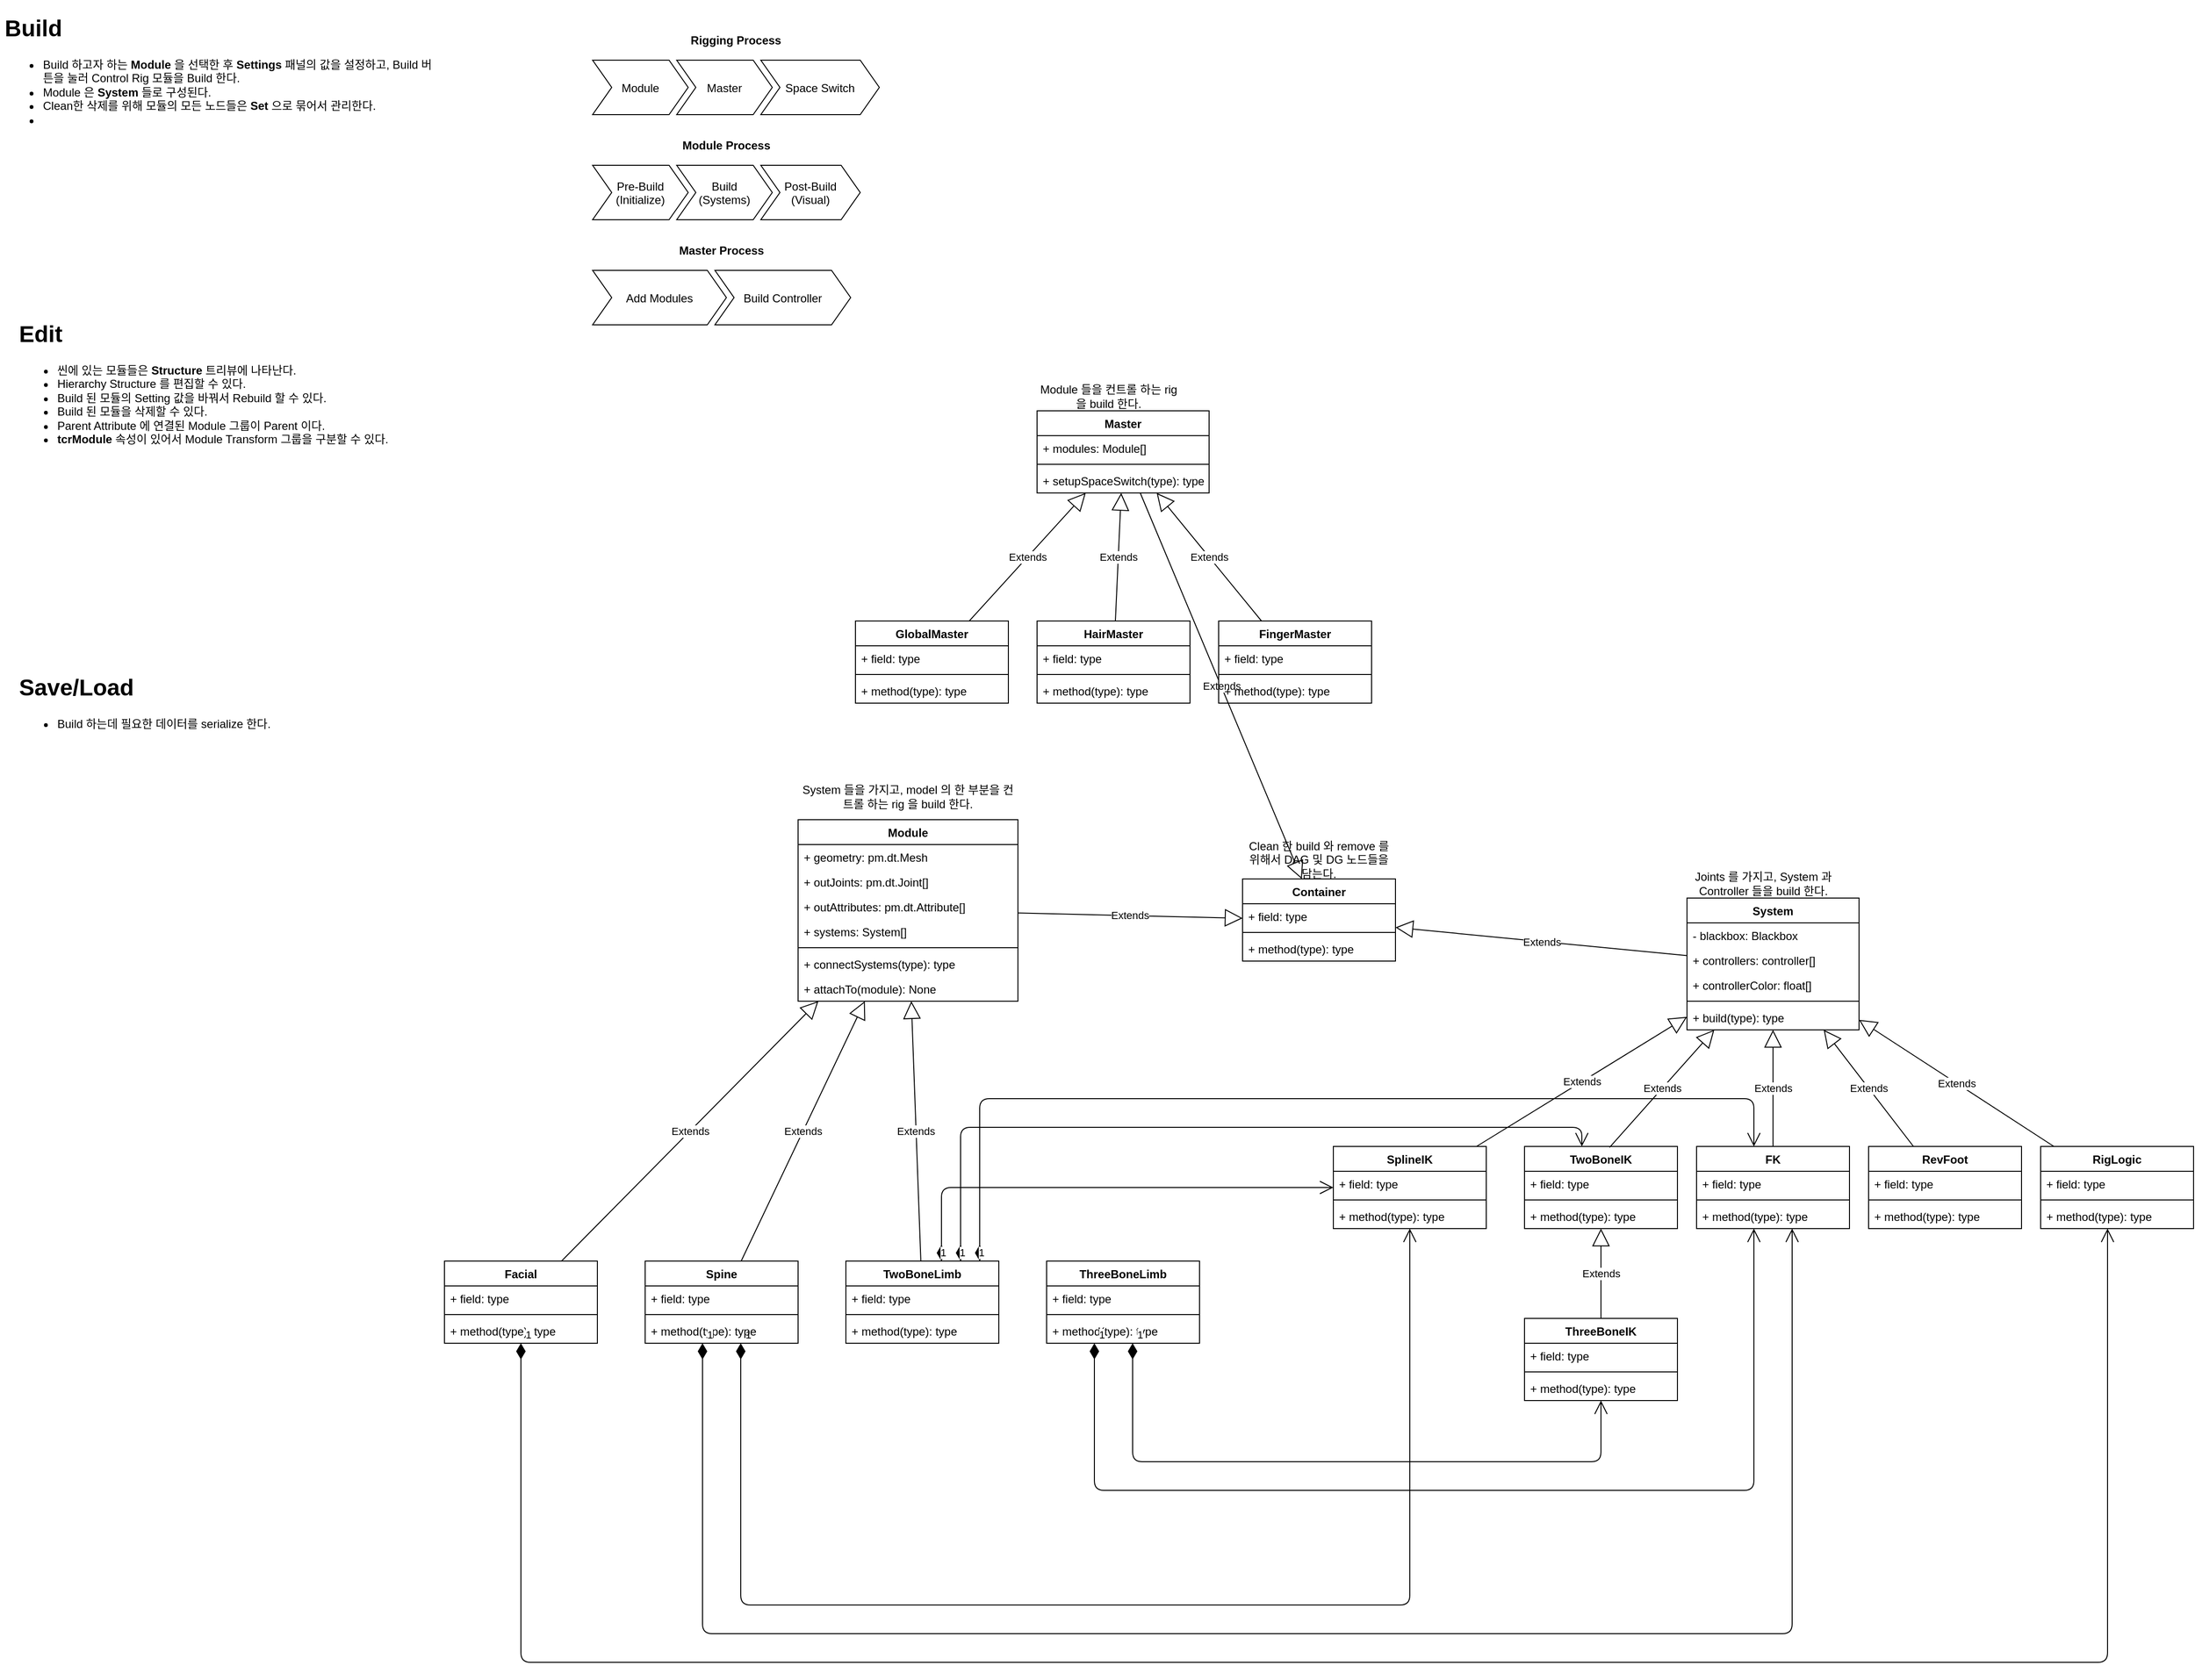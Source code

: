 <mxfile version="20.4.0" type="google"><diagram id="XiwhYcmj0ilCepYtlXXz" name="Page-1"><mxGraphModel grid="1" page="1" gridSize="10" guides="1" tooltips="1" connect="1" arrows="1" fold="1" pageScale="1" pageWidth="850" pageHeight="1100" math="0" shadow="0"><root><mxCell id="0"/><mxCell id="1" parent="0"/><mxCell id="C6jt62jU2cSUy1wTokl7-55" value="1" style="endArrow=open;html=1;endSize=12;startArrow=diamondThin;startSize=14;startFill=1;edgeStyle=orthogonalEdgeStyle;align=left;verticalAlign=bottom;" edge="1" parent="1" source="C6jt62jU2cSUy1wTokl7-26" target="C6jt62jU2cSUy1wTokl7-20"><mxGeometry x="-1" y="3" relative="1" as="geometry"><mxPoint x="220" y="643.0" as="sourcePoint"/><mxPoint x="650" y="556" as="targetPoint"/><Array as="points"><mxPoint x="-260" y="940"/><mxPoint x="440" y="940"/></Array></mxGeometry></mxCell><mxCell id="C6jt62jU2cSUy1wTokl7-71" value="1" style="endArrow=open;html=1;endSize=12;startArrow=diamondThin;startSize=14;startFill=1;edgeStyle=orthogonalEdgeStyle;align=left;verticalAlign=bottom;" edge="1" parent="1" source="dnupj69Uf0j96pq67MlD-18" target="C6jt62jU2cSUy1wTokl7-20"><mxGeometry x="-1" y="3" relative="1" as="geometry"><mxPoint x="200" y="840" as="sourcePoint"/><mxPoint x="390" y="640" as="targetPoint"/><Array as="points"><mxPoint x="-50" y="503"/></Array></mxGeometry></mxCell><mxCell id="dnupj69Uf0j96pq67MlD-11" value="Extends" style="endArrow=block;endSize=16;endFill=0;html=1;" edge="1" parent="1" source="DZpCeHCarxQZjJvA1t8g-3" target="dnupj69Uf0j96pq67MlD-5"><mxGeometry width="160" relative="1" as="geometry"><mxPoint x="584.545" y="134.0" as="sourcePoint"/><mxPoint x="410.0" y="-130" as="targetPoint"/></mxGeometry></mxCell><mxCell id="dnupj69Uf0j96pq67MlD-12" value="Extends" style="endArrow=block;endSize=16;endFill=0;html=1;" edge="1" parent="1" source="C6jt62jU2cSUy1wTokl7-1" target="dnupj69Uf0j96pq67MlD-5"><mxGeometry width="160" relative="1" as="geometry"><mxPoint x="732.975" y="110.0" as="sourcePoint"/><mxPoint x="558.43" y="-154" as="targetPoint"/></mxGeometry></mxCell><mxCell id="C6jt62jU2cSUy1wTokl7-1" value="Module" style="swimlane;fontStyle=1;align=center;verticalAlign=top;childLayout=stackLayout;horizontal=1;startSize=26;horizontalStack=0;resizeParent=1;resizeParentMax=0;resizeLast=0;collapsible=1;marginBottom=0;" vertex="1" parent="1"><mxGeometry x="-200" y="118" width="230" height="190" as="geometry"/></mxCell><mxCell id="dnupj69Uf0j96pq67MlD-4" value="+ geometry: pm.dt.Mesh" style="text;strokeColor=none;fillColor=none;align=left;verticalAlign=top;spacingLeft=4;spacingRight=4;overflow=hidden;rotatable=0;points=[[0,0.5],[1,0.5]];portConstraint=eastwest;" vertex="1" parent="C6jt62jU2cSUy1wTokl7-1"><mxGeometry y="26" width="230" height="26" as="geometry"/></mxCell><mxCell id="C6jt62jU2cSUy1wTokl7-2" value="+ outJoints: pm.dt.Joint[]" style="text;strokeColor=none;fillColor=none;align=left;verticalAlign=top;spacingLeft=4;spacingRight=4;overflow=hidden;rotatable=0;points=[[0,0.5],[1,0.5]];portConstraint=eastwest;" vertex="1" parent="C6jt62jU2cSUy1wTokl7-1"><mxGeometry y="52" width="230" height="26" as="geometry"/></mxCell><mxCell id="dnupj69Uf0j96pq67MlD-3" value="+ outAttributes: pm.dt.Attribute[]" style="text;strokeColor=none;fillColor=none;align=left;verticalAlign=top;spacingLeft=4;spacingRight=4;overflow=hidden;rotatable=0;points=[[0,0.5],[1,0.5]];portConstraint=eastwest;" vertex="1" parent="C6jt62jU2cSUy1wTokl7-1"><mxGeometry y="78" width="230" height="26" as="geometry"/></mxCell><mxCell id="dnupj69Uf0j96pq67MlD-17" value="+ systems: System[]" style="text;strokeColor=none;fillColor=none;align=left;verticalAlign=top;spacingLeft=4;spacingRight=4;overflow=hidden;rotatable=0;points=[[0,0.5],[1,0.5]];portConstraint=eastwest;" vertex="1" parent="C6jt62jU2cSUy1wTokl7-1"><mxGeometry y="104" width="230" height="26" as="geometry"/></mxCell><mxCell id="C6jt62jU2cSUy1wTokl7-3" value="" style="line;strokeWidth=1;fillColor=none;align=left;verticalAlign=middle;spacingTop=-1;spacingLeft=3;spacingRight=3;rotatable=0;labelPosition=right;points=[];portConstraint=eastwest;" vertex="1" parent="C6jt62jU2cSUy1wTokl7-1"><mxGeometry y="130" width="230" height="8" as="geometry"/></mxCell><mxCell id="C6jt62jU2cSUy1wTokl7-4" value="+ connectSystems(type): type" style="text;strokeColor=none;fillColor=none;align=left;verticalAlign=top;spacingLeft=4;spacingRight=4;overflow=hidden;rotatable=0;points=[[0,0.5],[1,0.5]];portConstraint=eastwest;" vertex="1" parent="C6jt62jU2cSUy1wTokl7-1"><mxGeometry y="138" width="230" height="26" as="geometry"/></mxCell><mxCell id="rlYklRwIkWTG5aJJWdu2-1" value="+ attachTo(module): None" style="text;strokeColor=none;fillColor=none;align=left;verticalAlign=top;spacingLeft=4;spacingRight=4;overflow=hidden;rotatable=0;points=[[0,0.5],[1,0.5]];portConstraint=eastwest;" vertex="1" parent="C6jt62jU2cSUy1wTokl7-1"><mxGeometry y="164" width="230" height="26" as="geometry"/></mxCell><mxCell id="C6jt62jU2cSUy1wTokl7-5" value="System" style="swimlane;fontStyle=1;align=center;verticalAlign=top;childLayout=stackLayout;horizontal=1;startSize=26;horizontalStack=0;resizeParent=1;resizeParentMax=0;resizeLast=0;collapsible=1;marginBottom=0;" vertex="1" parent="1"><mxGeometry x="730" y="200" width="180" height="138" as="geometry"/></mxCell><mxCell id="C6jt62jU2cSUy1wTokl7-67" value="- blackbox: Blackbox" style="text;strokeColor=none;fillColor=none;align=left;verticalAlign=top;spacingLeft=4;spacingRight=4;overflow=hidden;rotatable=0;points=[[0,0.5],[1,0.5]];portConstraint=eastwest;" vertex="1" parent="C6jt62jU2cSUy1wTokl7-5"><mxGeometry y="26" width="180" height="26" as="geometry"/></mxCell><mxCell id="C6jt62jU2cSUy1wTokl7-6" value="+ controllers: controller[]" style="text;strokeColor=none;fillColor=none;align=left;verticalAlign=top;spacingLeft=4;spacingRight=4;overflow=hidden;rotatable=0;points=[[0,0.5],[1,0.5]];portConstraint=eastwest;" vertex="1" parent="C6jt62jU2cSUy1wTokl7-5"><mxGeometry y="52" width="180" height="26" as="geometry"/></mxCell><mxCell id="dnupj69Uf0j96pq67MlD-15" value="+ controllerColor: float[]" style="text;strokeColor=none;fillColor=none;align=left;verticalAlign=top;spacingLeft=4;spacingRight=4;overflow=hidden;rotatable=0;points=[[0,0.5],[1,0.5]];portConstraint=eastwest;" vertex="1" parent="C6jt62jU2cSUy1wTokl7-5"><mxGeometry y="78" width="180" height="26" as="geometry"/></mxCell><mxCell id="C6jt62jU2cSUy1wTokl7-7" value="" style="line;strokeWidth=1;fillColor=none;align=left;verticalAlign=middle;spacingTop=-1;spacingLeft=3;spacingRight=3;rotatable=0;labelPosition=right;points=[];portConstraint=eastwest;" vertex="1" parent="C6jt62jU2cSUy1wTokl7-5"><mxGeometry y="104" width="180" height="8" as="geometry"/></mxCell><mxCell id="C6jt62jU2cSUy1wTokl7-8" value="+ build(type): type" style="text;strokeColor=none;fillColor=none;align=left;verticalAlign=top;spacingLeft=4;spacingRight=4;overflow=hidden;rotatable=0;points=[[0,0.5],[1,0.5]];portConstraint=eastwest;" vertex="1" parent="C6jt62jU2cSUy1wTokl7-5"><mxGeometry y="112" width="180" height="26" as="geometry"/></mxCell><mxCell id="C6jt62jU2cSUy1wTokl7-13" value="FK" style="swimlane;fontStyle=1;align=center;verticalAlign=top;childLayout=stackLayout;horizontal=1;startSize=26;horizontalStack=0;resizeParent=1;resizeParentMax=0;resizeLast=0;collapsible=1;marginBottom=0;" vertex="1" parent="1"><mxGeometry x="740" y="460" width="160" height="86" as="geometry"/></mxCell><mxCell id="C6jt62jU2cSUy1wTokl7-14" value="+ field: type" style="text;strokeColor=none;fillColor=none;align=left;verticalAlign=top;spacingLeft=4;spacingRight=4;overflow=hidden;rotatable=0;points=[[0,0.5],[1,0.5]];portConstraint=eastwest;" vertex="1" parent="C6jt62jU2cSUy1wTokl7-13"><mxGeometry y="26" width="160" height="26" as="geometry"/></mxCell><mxCell id="C6jt62jU2cSUy1wTokl7-15" value="" style="line;strokeWidth=1;fillColor=none;align=left;verticalAlign=middle;spacingTop=-1;spacingLeft=3;spacingRight=3;rotatable=0;labelPosition=right;points=[];portConstraint=eastwest;" vertex="1" parent="C6jt62jU2cSUy1wTokl7-13"><mxGeometry y="52" width="160" height="8" as="geometry"/></mxCell><mxCell id="C6jt62jU2cSUy1wTokl7-16" value="+ method(type): type" style="text;strokeColor=none;fillColor=none;align=left;verticalAlign=top;spacingLeft=4;spacingRight=4;overflow=hidden;rotatable=0;points=[[0,0.5],[1,0.5]];portConstraint=eastwest;" vertex="1" parent="C6jt62jU2cSUy1wTokl7-13"><mxGeometry y="60" width="160" height="26" as="geometry"/></mxCell><mxCell id="C6jt62jU2cSUy1wTokl7-19" value="Extends" style="endArrow=block;endSize=16;endFill=0;html=1;" edge="1" parent="1" source="C6jt62jU2cSUy1wTokl7-13" target="C6jt62jU2cSUy1wTokl7-5"><mxGeometry width="160" relative="1" as="geometry"><mxPoint x="605.8" y="300" as="sourcePoint"/><mxPoint x="644.2" y="236" as="targetPoint"/></mxGeometry></mxCell><mxCell id="C6jt62jU2cSUy1wTokl7-20" value="SplineIK" style="swimlane;fontStyle=1;align=center;verticalAlign=top;childLayout=stackLayout;horizontal=1;startSize=26;horizontalStack=0;resizeParent=1;resizeParentMax=0;resizeLast=0;collapsible=1;marginBottom=0;" vertex="1" parent="1"><mxGeometry x="360" y="460" width="160" height="86" as="geometry"/></mxCell><mxCell id="C6jt62jU2cSUy1wTokl7-21" value="+ field: type" style="text;strokeColor=none;fillColor=none;align=left;verticalAlign=top;spacingLeft=4;spacingRight=4;overflow=hidden;rotatable=0;points=[[0,0.5],[1,0.5]];portConstraint=eastwest;" vertex="1" parent="C6jt62jU2cSUy1wTokl7-20"><mxGeometry y="26" width="160" height="26" as="geometry"/></mxCell><mxCell id="C6jt62jU2cSUy1wTokl7-22" value="" style="line;strokeWidth=1;fillColor=none;align=left;verticalAlign=middle;spacingTop=-1;spacingLeft=3;spacingRight=3;rotatable=0;labelPosition=right;points=[];portConstraint=eastwest;" vertex="1" parent="C6jt62jU2cSUy1wTokl7-20"><mxGeometry y="52" width="160" height="8" as="geometry"/></mxCell><mxCell id="C6jt62jU2cSUy1wTokl7-23" value="+ method(type): type" style="text;strokeColor=none;fillColor=none;align=left;verticalAlign=top;spacingLeft=4;spacingRight=4;overflow=hidden;rotatable=0;points=[[0,0.5],[1,0.5]];portConstraint=eastwest;" vertex="1" parent="C6jt62jU2cSUy1wTokl7-20"><mxGeometry y="60" width="160" height="26" as="geometry"/></mxCell><mxCell id="C6jt62jU2cSUy1wTokl7-25" value="Extends" style="endArrow=block;endSize=16;endFill=0;html=1;" edge="1" parent="1" source="C6jt62jU2cSUy1wTokl7-20" target="C6jt62jU2cSUy1wTokl7-5"><mxGeometry width="160" relative="1" as="geometry"><mxPoint x="605.8" y="300" as="sourcePoint"/><mxPoint x="644.2" y="236" as="targetPoint"/></mxGeometry></mxCell><mxCell id="C6jt62jU2cSUy1wTokl7-26" value="Spine" style="swimlane;fontStyle=1;align=center;verticalAlign=top;childLayout=stackLayout;horizontal=1;startSize=26;horizontalStack=0;resizeParent=1;resizeParentMax=0;resizeLast=0;collapsible=1;marginBottom=0;" vertex="1" parent="1"><mxGeometry x="-360" y="580" width="160" height="86" as="geometry"/></mxCell><mxCell id="C6jt62jU2cSUy1wTokl7-27" value="+ field: type" style="text;strokeColor=none;fillColor=none;align=left;verticalAlign=top;spacingLeft=4;spacingRight=4;overflow=hidden;rotatable=0;points=[[0,0.5],[1,0.5]];portConstraint=eastwest;" vertex="1" parent="C6jt62jU2cSUy1wTokl7-26"><mxGeometry y="26" width="160" height="26" as="geometry"/></mxCell><mxCell id="C6jt62jU2cSUy1wTokl7-28" value="" style="line;strokeWidth=1;fillColor=none;align=left;verticalAlign=middle;spacingTop=-1;spacingLeft=3;spacingRight=3;rotatable=0;labelPosition=right;points=[];portConstraint=eastwest;" vertex="1" parent="C6jt62jU2cSUy1wTokl7-26"><mxGeometry y="52" width="160" height="8" as="geometry"/></mxCell><mxCell id="C6jt62jU2cSUy1wTokl7-29" value="+ method(type): type" style="text;strokeColor=none;fillColor=none;align=left;verticalAlign=top;spacingLeft=4;spacingRight=4;overflow=hidden;rotatable=0;points=[[0,0.5],[1,0.5]];portConstraint=eastwest;" vertex="1" parent="C6jt62jU2cSUy1wTokl7-26"><mxGeometry y="60" width="160" height="26" as="geometry"/></mxCell><mxCell id="C6jt62jU2cSUy1wTokl7-30" value="Extends" style="endArrow=block;endSize=16;endFill=0;html=1;" edge="1" parent="1" source="C6jt62jU2cSUy1wTokl7-26" target="C6jt62jU2cSUy1wTokl7-1"><mxGeometry width="160" relative="1" as="geometry"><mxPoint x="40.002" y="604" as="sourcePoint"/><mxPoint x="104.238" y="520" as="targetPoint"/></mxGeometry></mxCell><mxCell id="C6jt62jU2cSUy1wTokl7-40" value="TwoBoneIK" style="swimlane;fontStyle=1;align=center;verticalAlign=top;childLayout=stackLayout;horizontal=1;startSize=26;horizontalStack=0;resizeParent=1;resizeParentMax=0;resizeLast=0;collapsible=1;marginBottom=0;" vertex="1" parent="1"><mxGeometry x="560" y="460" width="160" height="86" as="geometry"/></mxCell><mxCell id="C6jt62jU2cSUy1wTokl7-41" value="+ field: type" style="text;strokeColor=none;fillColor=none;align=left;verticalAlign=top;spacingLeft=4;spacingRight=4;overflow=hidden;rotatable=0;points=[[0,0.5],[1,0.5]];portConstraint=eastwest;" vertex="1" parent="C6jt62jU2cSUy1wTokl7-40"><mxGeometry y="26" width="160" height="26" as="geometry"/></mxCell><mxCell id="C6jt62jU2cSUy1wTokl7-42" value="" style="line;strokeWidth=1;fillColor=none;align=left;verticalAlign=middle;spacingTop=-1;spacingLeft=3;spacingRight=3;rotatable=0;labelPosition=right;points=[];portConstraint=eastwest;" vertex="1" parent="C6jt62jU2cSUy1wTokl7-40"><mxGeometry y="52" width="160" height="8" as="geometry"/></mxCell><mxCell id="C6jt62jU2cSUy1wTokl7-43" value="+ method(type): type" style="text;strokeColor=none;fillColor=none;align=left;verticalAlign=top;spacingLeft=4;spacingRight=4;overflow=hidden;rotatable=0;points=[[0,0.5],[1,0.5]];portConstraint=eastwest;" vertex="1" parent="C6jt62jU2cSUy1wTokl7-40"><mxGeometry y="60" width="160" height="26" as="geometry"/></mxCell><mxCell id="C6jt62jU2cSUy1wTokl7-44" value="ThreeBoneIK" style="swimlane;fontStyle=1;align=center;verticalAlign=top;childLayout=stackLayout;horizontal=1;startSize=26;horizontalStack=0;resizeParent=1;resizeParentMax=0;resizeLast=0;collapsible=1;marginBottom=0;" vertex="1" parent="1"><mxGeometry x="560" y="640" width="160" height="86" as="geometry"/></mxCell><mxCell id="C6jt62jU2cSUy1wTokl7-45" value="+ field: type" style="text;strokeColor=none;fillColor=none;align=left;verticalAlign=top;spacingLeft=4;spacingRight=4;overflow=hidden;rotatable=0;points=[[0,0.5],[1,0.5]];portConstraint=eastwest;" vertex="1" parent="C6jt62jU2cSUy1wTokl7-44"><mxGeometry y="26" width="160" height="26" as="geometry"/></mxCell><mxCell id="C6jt62jU2cSUy1wTokl7-46" value="" style="line;strokeWidth=1;fillColor=none;align=left;verticalAlign=middle;spacingTop=-1;spacingLeft=3;spacingRight=3;rotatable=0;labelPosition=right;points=[];portConstraint=eastwest;" vertex="1" parent="C6jt62jU2cSUy1wTokl7-44"><mxGeometry y="52" width="160" height="8" as="geometry"/></mxCell><mxCell id="C6jt62jU2cSUy1wTokl7-47" value="+ method(type): type" style="text;strokeColor=none;fillColor=none;align=left;verticalAlign=top;spacingLeft=4;spacingRight=4;overflow=hidden;rotatable=0;points=[[0,0.5],[1,0.5]];portConstraint=eastwest;" vertex="1" parent="C6jt62jU2cSUy1wTokl7-44"><mxGeometry y="60" width="160" height="26" as="geometry"/></mxCell><mxCell id="C6jt62jU2cSUy1wTokl7-48" value="Extends" style="endArrow=block;endSize=16;endFill=0;html=1;exitX=0.556;exitY=0.012;exitDx=0;exitDy=0;exitPerimeter=0;" edge="1" parent="1" source="C6jt62jU2cSUy1wTokl7-40" target="C6jt62jU2cSUy1wTokl7-5"><mxGeometry width="160" relative="1" as="geometry"><mxPoint x="482.882" y="470" as="sourcePoint"/><mxPoint x="547.118" y="386" as="targetPoint"/></mxGeometry></mxCell><mxCell id="C6jt62jU2cSUy1wTokl7-49" value="Extends" style="endArrow=block;endSize=16;endFill=0;html=1;" edge="1" parent="1" source="C6jt62jU2cSUy1wTokl7-44" target="C6jt62jU2cSUy1wTokl7-40"><mxGeometry width="160" relative="1" as="geometry"><mxPoint x="658.96" y="471.032" as="sourcePoint"/><mxPoint x="606.519" y="386" as="targetPoint"/></mxGeometry></mxCell><mxCell id="C6jt62jU2cSUy1wTokl7-52" value="1" style="endArrow=open;html=1;endSize=12;startArrow=diamondThin;startSize=14;startFill=1;edgeStyle=orthogonalEdgeStyle;align=left;verticalAlign=bottom;" edge="1" parent="1" source="dnupj69Uf0j96pq67MlD-18" target="C6jt62jU2cSUy1wTokl7-40"><mxGeometry x="-1" y="3" relative="1" as="geometry"><mxPoint x="270" y="720" as="sourcePoint"/><mxPoint x="430" y="720" as="targetPoint"/><Array as="points"><mxPoint x="-30" y="440"/><mxPoint x="620" y="440"/></Array></mxGeometry></mxCell><mxCell id="C6jt62jU2cSUy1wTokl7-56" value="1" style="endArrow=open;html=1;endSize=12;startArrow=diamondThin;startSize=14;startFill=1;edgeStyle=orthogonalEdgeStyle;align=left;verticalAlign=bottom;" edge="1" parent="1" source="C6jt62jU2cSUy1wTokl7-26" target="C6jt62jU2cSUy1wTokl7-13"><mxGeometry x="-1" y="3" relative="1" as="geometry"><mxPoint x="140" y="686" as="sourcePoint"/><mxPoint x="760" y="386" as="targetPoint"/><Array as="points"><mxPoint x="-300" y="970"/><mxPoint x="840" y="970"/></Array></mxGeometry></mxCell><mxCell id="C6jt62jU2cSUy1wTokl7-61" value="&lt;h1&gt;Build&lt;/h1&gt;&lt;p&gt;&lt;/p&gt;&lt;ul&gt;&lt;li&gt;Build 하고자 하는 &lt;b&gt;Module &lt;/b&gt;을 선택한 후 &lt;b&gt;Settings &lt;/b&gt;패널의 값을 설정하고, Build 버튼을 눌러 Control Rig 모듈을 Build 한다.&lt;/li&gt;&lt;li&gt;Module 은 &lt;b&gt;System &lt;/b&gt;들로 구성된다.&lt;/li&gt;&lt;li&gt;Clean한 삭제를 위해 모듈의 모든 노드들은 &lt;b&gt;Set &lt;/b&gt;으로 묶어서 관리한다.&lt;/li&gt;&lt;li&gt;&lt;br&gt;&lt;/li&gt;&lt;/ul&gt;&lt;p&gt;&lt;/p&gt;" style="text;html=1;strokeColor=none;fillColor=none;spacing=5;spacingTop=-20;whiteSpace=wrap;overflow=hidden;rounded=0;" vertex="1" parent="1"><mxGeometry x="-1035" y="-730" width="465" height="340" as="geometry"/></mxCell><mxCell id="C6jt62jU2cSUy1wTokl7-62" value="&lt;h1&gt;Edit&lt;/h1&gt;&lt;p&gt;&lt;/p&gt;&lt;ul&gt;&lt;li&gt;씬에 있는 모듈들은 &lt;b&gt;Structure &lt;/b&gt;트리뷰에 나타난다.&lt;/li&gt;&lt;li&gt;Hierarchy Structure 를 편집할 수 있다.&lt;/li&gt;&lt;li&gt;Build 된 모듈의 Setting 값을 바꿔서 Rebuild 할 수 있다.&lt;/li&gt;&lt;li&gt;Build 된 모듈을 삭제할 수 있다.&lt;/li&gt;&lt;li&gt;Parent Attribute 에 연결된 Module 그룹이 Parent 이다.&lt;/li&gt;&lt;li&gt;&lt;b&gt;tcrModule &lt;/b&gt;속성이 있어서 Module Transform 그룹을 구분할 수 있다.&lt;/li&gt;&lt;/ul&gt;&lt;p&gt;&lt;/p&gt;" style="text;html=1;strokeColor=none;fillColor=none;spacing=5;spacingTop=-20;whiteSpace=wrap;overflow=hidden;rounded=0;" vertex="1" parent="1"><mxGeometry x="-1020" y="-410" width="465" height="340" as="geometry"/></mxCell><mxCell id="C6jt62jU2cSUy1wTokl7-72" value="1" style="endArrow=open;html=1;endSize=12;startArrow=diamondThin;startSize=14;startFill=1;edgeStyle=orthogonalEdgeStyle;align=left;verticalAlign=bottom;" edge="1" parent="1" source="dnupj69Uf0j96pq67MlD-18" target="C6jt62jU2cSUy1wTokl7-13"><mxGeometry x="-1" y="3" relative="1" as="geometry"><mxPoint x="120" y="686" as="sourcePoint"/><mxPoint x="450" y="736" as="targetPoint"/><Array as="points"><mxPoint x="-10" y="410"/><mxPoint x="800" y="410"/></Array></mxGeometry></mxCell><mxCell id="C6jt62jU2cSUy1wTokl7-73" value="RevFoot" style="swimlane;fontStyle=1;align=center;verticalAlign=top;childLayout=stackLayout;horizontal=1;startSize=26;horizontalStack=0;resizeParent=1;resizeParentMax=0;resizeLast=0;collapsible=1;marginBottom=0;" vertex="1" parent="1"><mxGeometry x="920" y="460" width="160" height="86" as="geometry"/></mxCell><mxCell id="C6jt62jU2cSUy1wTokl7-74" value="+ field: type" style="text;strokeColor=none;fillColor=none;align=left;verticalAlign=top;spacingLeft=4;spacingRight=4;overflow=hidden;rotatable=0;points=[[0,0.5],[1,0.5]];portConstraint=eastwest;" vertex="1" parent="C6jt62jU2cSUy1wTokl7-73"><mxGeometry y="26" width="160" height="26" as="geometry"/></mxCell><mxCell id="C6jt62jU2cSUy1wTokl7-75" value="" style="line;strokeWidth=1;fillColor=none;align=left;verticalAlign=middle;spacingTop=-1;spacingLeft=3;spacingRight=3;rotatable=0;labelPosition=right;points=[];portConstraint=eastwest;" vertex="1" parent="C6jt62jU2cSUy1wTokl7-73"><mxGeometry y="52" width="160" height="8" as="geometry"/></mxCell><mxCell id="C6jt62jU2cSUy1wTokl7-76" value="+ method(type): type" style="text;strokeColor=none;fillColor=none;align=left;verticalAlign=top;spacingLeft=4;spacingRight=4;overflow=hidden;rotatable=0;points=[[0,0.5],[1,0.5]];portConstraint=eastwest;" vertex="1" parent="C6jt62jU2cSUy1wTokl7-73"><mxGeometry y="60" width="160" height="26" as="geometry"/></mxCell><mxCell id="C6jt62jU2cSUy1wTokl7-77" value="Extends" style="endArrow=block;endSize=16;endFill=0;html=1;" edge="1" parent="1" source="C6jt62jU2cSUy1wTokl7-73" target="C6jt62jU2cSUy1wTokl7-5"><mxGeometry width="160" relative="1" as="geometry"><mxPoint x="658.96" y="471.032" as="sourcePoint"/><mxPoint x="606.519" y="386" as="targetPoint"/></mxGeometry></mxCell><mxCell id="DZpCeHCarxQZjJvA1t8g-1" value="System 들을 가지고, model 의 한 부분을 컨트롤 하는 rig 을 build 한다." style="text;html=1;strokeColor=none;fillColor=none;align=center;verticalAlign=middle;whiteSpace=wrap;rounded=0;" vertex="1" parent="1"><mxGeometry x="-200" y="70" width="230" height="48" as="geometry"/></mxCell><mxCell id="DZpCeHCarxQZjJvA1t8g-2" value="Joints 를 가지고, System 과 Controller 들을 build 한다." style="text;html=1;strokeColor=none;fillColor=none;align=center;verticalAlign=middle;whiteSpace=wrap;rounded=0;" vertex="1" parent="1"><mxGeometry x="730" y="170" width="160" height="30" as="geometry"/></mxCell><mxCell id="DZpCeHCarxQZjJvA1t8g-3" value="Master" style="swimlane;fontStyle=1;align=center;verticalAlign=top;childLayout=stackLayout;horizontal=1;startSize=26;horizontalStack=0;resizeParent=1;resizeParentMax=0;resizeLast=0;collapsible=1;marginBottom=0;" vertex="1" parent="1"><mxGeometry x="50" y="-310" width="180" height="86" as="geometry"/></mxCell><mxCell id="DZpCeHCarxQZjJvA1t8g-35" value="+ modules: Module[]" style="text;strokeColor=none;fillColor=none;align=left;verticalAlign=top;spacingLeft=4;spacingRight=4;overflow=hidden;rotatable=0;points=[[0,0.5],[1,0.5]];portConstraint=eastwest;" vertex="1" parent="DZpCeHCarxQZjJvA1t8g-3"><mxGeometry y="26" width="180" height="26" as="geometry"/></mxCell><mxCell id="DZpCeHCarxQZjJvA1t8g-5" value="" style="line;strokeWidth=1;fillColor=none;align=left;verticalAlign=middle;spacingTop=-1;spacingLeft=3;spacingRight=3;rotatable=0;labelPosition=right;points=[];portConstraint=eastwest;" vertex="1" parent="DZpCeHCarxQZjJvA1t8g-3"><mxGeometry y="52" width="180" height="8" as="geometry"/></mxCell><mxCell id="DZpCeHCarxQZjJvA1t8g-6" value="+ setupSpaceSwitch(type): type" style="text;strokeColor=none;fillColor=none;align=left;verticalAlign=top;spacingLeft=4;spacingRight=4;overflow=hidden;rotatable=0;points=[[0,0.5],[1,0.5]];portConstraint=eastwest;" vertex="1" parent="DZpCeHCarxQZjJvA1t8g-3"><mxGeometry y="60" width="180" height="26" as="geometry"/></mxCell><mxCell id="DZpCeHCarxQZjJvA1t8g-7" value="Module 들을 컨트롤 하는 rig 을 build 한다." style="text;html=1;strokeColor=none;fillColor=none;align=center;verticalAlign=middle;whiteSpace=wrap;rounded=0;" vertex="1" parent="1"><mxGeometry x="50" y="-340" width="150" height="30" as="geometry"/></mxCell><mxCell id="DZpCeHCarxQZjJvA1t8g-8" value="HairMaster" style="swimlane;fontStyle=1;align=center;verticalAlign=top;childLayout=stackLayout;horizontal=1;startSize=26;horizontalStack=0;resizeParent=1;resizeParentMax=0;resizeLast=0;collapsible=1;marginBottom=0;" vertex="1" parent="1"><mxGeometry x="50" y="-90" width="160" height="86" as="geometry"/></mxCell><mxCell id="DZpCeHCarxQZjJvA1t8g-9" value="+ field: type" style="text;strokeColor=none;fillColor=none;align=left;verticalAlign=top;spacingLeft=4;spacingRight=4;overflow=hidden;rotatable=0;points=[[0,0.5],[1,0.5]];portConstraint=eastwest;" vertex="1" parent="DZpCeHCarxQZjJvA1t8g-8"><mxGeometry y="26" width="160" height="26" as="geometry"/></mxCell><mxCell id="DZpCeHCarxQZjJvA1t8g-10" value="" style="line;strokeWidth=1;fillColor=none;align=left;verticalAlign=middle;spacingTop=-1;spacingLeft=3;spacingRight=3;rotatable=0;labelPosition=right;points=[];portConstraint=eastwest;" vertex="1" parent="DZpCeHCarxQZjJvA1t8g-8"><mxGeometry y="52" width="160" height="8" as="geometry"/></mxCell><mxCell id="DZpCeHCarxQZjJvA1t8g-11" value="+ method(type): type" style="text;strokeColor=none;fillColor=none;align=left;verticalAlign=top;spacingLeft=4;spacingRight=4;overflow=hidden;rotatable=0;points=[[0,0.5],[1,0.5]];portConstraint=eastwest;" vertex="1" parent="DZpCeHCarxQZjJvA1t8g-8"><mxGeometry y="60" width="160" height="26" as="geometry"/></mxCell><mxCell id="DZpCeHCarxQZjJvA1t8g-12" value="Extends" style="endArrow=block;endSize=16;endFill=0;html=1;" edge="1" parent="1" source="DZpCeHCarxQZjJvA1t8g-8" target="DZpCeHCarxQZjJvA1t8g-3"><mxGeometry width="160" relative="1" as="geometry"><mxPoint x="200" y="54" as="sourcePoint"/><mxPoint x="262" y="-70" as="targetPoint"/></mxGeometry></mxCell><mxCell id="DZpCeHCarxQZjJvA1t8g-13" value="FingerMaster" style="swimlane;fontStyle=1;align=center;verticalAlign=top;childLayout=stackLayout;horizontal=1;startSize=26;horizontalStack=0;resizeParent=1;resizeParentMax=0;resizeLast=0;collapsible=1;marginBottom=0;" vertex="1" parent="1"><mxGeometry x="240" y="-90" width="160" height="86" as="geometry"/></mxCell><mxCell id="DZpCeHCarxQZjJvA1t8g-14" value="+ field: type" style="text;strokeColor=none;fillColor=none;align=left;verticalAlign=top;spacingLeft=4;spacingRight=4;overflow=hidden;rotatable=0;points=[[0,0.5],[1,0.5]];portConstraint=eastwest;" vertex="1" parent="DZpCeHCarxQZjJvA1t8g-13"><mxGeometry y="26" width="160" height="26" as="geometry"/></mxCell><mxCell id="DZpCeHCarxQZjJvA1t8g-15" value="" style="line;strokeWidth=1;fillColor=none;align=left;verticalAlign=middle;spacingTop=-1;spacingLeft=3;spacingRight=3;rotatable=0;labelPosition=right;points=[];portConstraint=eastwest;" vertex="1" parent="DZpCeHCarxQZjJvA1t8g-13"><mxGeometry y="52" width="160" height="8" as="geometry"/></mxCell><mxCell id="DZpCeHCarxQZjJvA1t8g-16" value="+ method(type): type" style="text;strokeColor=none;fillColor=none;align=left;verticalAlign=top;spacingLeft=4;spacingRight=4;overflow=hidden;rotatable=0;points=[[0,0.5],[1,0.5]];portConstraint=eastwest;" vertex="1" parent="DZpCeHCarxQZjJvA1t8g-13"><mxGeometry y="60" width="160" height="26" as="geometry"/></mxCell><mxCell id="DZpCeHCarxQZjJvA1t8g-17" value="Extends" style="endArrow=block;endSize=16;endFill=0;html=1;" edge="1" parent="1" source="DZpCeHCarxQZjJvA1t8g-13" target="DZpCeHCarxQZjJvA1t8g-3"><mxGeometry width="160" relative="1" as="geometry"><mxPoint x="175.412" y="-80" as="sourcePoint"/><mxPoint x="260" y="-150" as="targetPoint"/></mxGeometry></mxCell><mxCell id="DZpCeHCarxQZjJvA1t8g-18" value="GlobalMaster" style="swimlane;fontStyle=1;align=center;verticalAlign=top;childLayout=stackLayout;horizontal=1;startSize=26;horizontalStack=0;resizeParent=1;resizeParentMax=0;resizeLast=0;collapsible=1;marginBottom=0;" vertex="1" parent="1"><mxGeometry x="-140" y="-90" width="160" height="86" as="geometry"/></mxCell><mxCell id="DZpCeHCarxQZjJvA1t8g-19" value="+ field: type" style="text;strokeColor=none;fillColor=none;align=left;verticalAlign=top;spacingLeft=4;spacingRight=4;overflow=hidden;rotatable=0;points=[[0,0.5],[1,0.5]];portConstraint=eastwest;" vertex="1" parent="DZpCeHCarxQZjJvA1t8g-18"><mxGeometry y="26" width="160" height="26" as="geometry"/></mxCell><mxCell id="DZpCeHCarxQZjJvA1t8g-20" value="" style="line;strokeWidth=1;fillColor=none;align=left;verticalAlign=middle;spacingTop=-1;spacingLeft=3;spacingRight=3;rotatable=0;labelPosition=right;points=[];portConstraint=eastwest;" vertex="1" parent="DZpCeHCarxQZjJvA1t8g-18"><mxGeometry y="52" width="160" height="8" as="geometry"/></mxCell><mxCell id="DZpCeHCarxQZjJvA1t8g-21" value="+ method(type): type" style="text;strokeColor=none;fillColor=none;align=left;verticalAlign=top;spacingLeft=4;spacingRight=4;overflow=hidden;rotatable=0;points=[[0,0.5],[1,0.5]];portConstraint=eastwest;" vertex="1" parent="DZpCeHCarxQZjJvA1t8g-18"><mxGeometry y="60" width="160" height="26" as="geometry"/></mxCell><mxCell id="DZpCeHCarxQZjJvA1t8g-22" value="Extends" style="endArrow=block;endSize=16;endFill=0;html=1;" edge="1" parent="1" source="DZpCeHCarxQZjJvA1t8g-18" target="DZpCeHCarxQZjJvA1t8g-3"><mxGeometry width="160" relative="1" as="geometry"><mxPoint x="-34.356" y="-114" as="sourcePoint"/><mxPoint x="19.996" y="-198" as="targetPoint"/></mxGeometry></mxCell><mxCell id="DZpCeHCarxQZjJvA1t8g-24" value="RigLogic" style="swimlane;fontStyle=1;align=center;verticalAlign=top;childLayout=stackLayout;horizontal=1;startSize=26;horizontalStack=0;resizeParent=1;resizeParentMax=0;resizeLast=0;collapsible=1;marginBottom=0;" vertex="1" parent="1"><mxGeometry x="1100" y="460" width="160" height="86" as="geometry"/></mxCell><mxCell id="DZpCeHCarxQZjJvA1t8g-25" value="+ field: type" style="text;strokeColor=none;fillColor=none;align=left;verticalAlign=top;spacingLeft=4;spacingRight=4;overflow=hidden;rotatable=0;points=[[0,0.5],[1,0.5]];portConstraint=eastwest;" vertex="1" parent="DZpCeHCarxQZjJvA1t8g-24"><mxGeometry y="26" width="160" height="26" as="geometry"/></mxCell><mxCell id="DZpCeHCarxQZjJvA1t8g-26" value="" style="line;strokeWidth=1;fillColor=none;align=left;verticalAlign=middle;spacingTop=-1;spacingLeft=3;spacingRight=3;rotatable=0;labelPosition=right;points=[];portConstraint=eastwest;" vertex="1" parent="DZpCeHCarxQZjJvA1t8g-24"><mxGeometry y="52" width="160" height="8" as="geometry"/></mxCell><mxCell id="DZpCeHCarxQZjJvA1t8g-27" value="+ method(type): type" style="text;strokeColor=none;fillColor=none;align=left;verticalAlign=top;spacingLeft=4;spacingRight=4;overflow=hidden;rotatable=0;points=[[0,0.5],[1,0.5]];portConstraint=eastwest;" vertex="1" parent="DZpCeHCarxQZjJvA1t8g-24"><mxGeometry y="60" width="160" height="26" as="geometry"/></mxCell><mxCell id="DZpCeHCarxQZjJvA1t8g-28" value="Extends" style="endArrow=block;endSize=16;endFill=0;html=1;" edge="1" parent="1" source="DZpCeHCarxQZjJvA1t8g-24" target="C6jt62jU2cSUy1wTokl7-5"><mxGeometry width="160" relative="1" as="geometry"><mxPoint x="897.65" y="270" as="sourcePoint"/><mxPoint x="982.356" y="182" as="targetPoint"/></mxGeometry></mxCell><mxCell id="DZpCeHCarxQZjJvA1t8g-29" value="Facial&#10;" style="swimlane;fontStyle=1;align=center;verticalAlign=top;childLayout=stackLayout;horizontal=1;startSize=26;horizontalStack=0;resizeParent=1;resizeParentMax=0;resizeLast=0;collapsible=1;marginBottom=0;" vertex="1" parent="1"><mxGeometry x="-570" y="580" width="160" height="86" as="geometry"/></mxCell><mxCell id="DZpCeHCarxQZjJvA1t8g-30" value="+ field: type" style="text;strokeColor=none;fillColor=none;align=left;verticalAlign=top;spacingLeft=4;spacingRight=4;overflow=hidden;rotatable=0;points=[[0,0.5],[1,0.5]];portConstraint=eastwest;" vertex="1" parent="DZpCeHCarxQZjJvA1t8g-29"><mxGeometry y="26" width="160" height="26" as="geometry"/></mxCell><mxCell id="DZpCeHCarxQZjJvA1t8g-31" value="" style="line;strokeWidth=1;fillColor=none;align=left;verticalAlign=middle;spacingTop=-1;spacingLeft=3;spacingRight=3;rotatable=0;labelPosition=right;points=[];portConstraint=eastwest;" vertex="1" parent="DZpCeHCarxQZjJvA1t8g-29"><mxGeometry y="52" width="160" height="8" as="geometry"/></mxCell><mxCell id="DZpCeHCarxQZjJvA1t8g-32" value="+ method(type): type" style="text;strokeColor=none;fillColor=none;align=left;verticalAlign=top;spacingLeft=4;spacingRight=4;overflow=hidden;rotatable=0;points=[[0,0.5],[1,0.5]];portConstraint=eastwest;" vertex="1" parent="DZpCeHCarxQZjJvA1t8g-29"><mxGeometry y="60" width="160" height="26" as="geometry"/></mxCell><mxCell id="dnupj69Uf0j96pq67MlD-1" value="Extends" style="endArrow=block;endSize=16;endFill=0;html=1;" edge="1" parent="1" source="DZpCeHCarxQZjJvA1t8g-29" target="C6jt62jU2cSUy1wTokl7-1"><mxGeometry width="160" relative="1" as="geometry"><mxPoint x="-180" y="574" as="sourcePoint"/><mxPoint x="-118" y="450" as="targetPoint"/></mxGeometry></mxCell><mxCell id="dnupj69Uf0j96pq67MlD-2" value="1" style="endArrow=open;html=1;endSize=12;startArrow=diamondThin;startSize=14;startFill=1;edgeStyle=orthogonalEdgeStyle;align=left;verticalAlign=bottom;" edge="1" parent="1" source="DZpCeHCarxQZjJvA1t8g-29" target="DZpCeHCarxQZjJvA1t8g-24"><mxGeometry x="-1" y="3" relative="1" as="geometry"><mxPoint x="-260.001" y="740.0" as="sourcePoint"/><mxPoint x="569.999" y="440.0" as="targetPoint"/><Array as="points"><mxPoint x="-490" y="1000"/><mxPoint x="1170" y="1000"/></Array></mxGeometry></mxCell><mxCell id="dnupj69Uf0j96pq67MlD-5" value="Container" style="swimlane;fontStyle=1;align=center;verticalAlign=top;childLayout=stackLayout;horizontal=1;startSize=26;horizontalStack=0;resizeParent=1;resizeParentMax=0;resizeLast=0;collapsible=1;marginBottom=0;" vertex="1" parent="1"><mxGeometry x="265" y="180" width="160" height="86" as="geometry"/></mxCell><mxCell id="dnupj69Uf0j96pq67MlD-6" value="+ field: type" style="text;strokeColor=none;fillColor=none;align=left;verticalAlign=top;spacingLeft=4;spacingRight=4;overflow=hidden;rotatable=0;points=[[0,0.5],[1,0.5]];portConstraint=eastwest;" vertex="1" parent="dnupj69Uf0j96pq67MlD-5"><mxGeometry y="26" width="160" height="26" as="geometry"/></mxCell><mxCell id="dnupj69Uf0j96pq67MlD-7" value="" style="line;strokeWidth=1;fillColor=none;align=left;verticalAlign=middle;spacingTop=-1;spacingLeft=3;spacingRight=3;rotatable=0;labelPosition=right;points=[];portConstraint=eastwest;" vertex="1" parent="dnupj69Uf0j96pq67MlD-5"><mxGeometry y="52" width="160" height="8" as="geometry"/></mxCell><mxCell id="dnupj69Uf0j96pq67MlD-8" value="+ method(type): type" style="text;strokeColor=none;fillColor=none;align=left;verticalAlign=top;spacingLeft=4;spacingRight=4;overflow=hidden;rotatable=0;points=[[0,0.5],[1,0.5]];portConstraint=eastwest;" vertex="1" parent="dnupj69Uf0j96pq67MlD-5"><mxGeometry y="60" width="160" height="26" as="geometry"/></mxCell><mxCell id="dnupj69Uf0j96pq67MlD-9" value="Extends" style="endArrow=block;endSize=16;endFill=0;html=1;" edge="1" parent="1" source="C6jt62jU2cSUy1wTokl7-5" target="dnupj69Uf0j96pq67MlD-5"><mxGeometry width="160" relative="1" as="geometry"><mxPoint x="699.131" y="-32.0" as="sourcePoint"/><mxPoint x="600.001" y="-140" as="targetPoint"/></mxGeometry></mxCell><mxCell id="dnupj69Uf0j96pq67MlD-14" value="Clean 한 build 와 remove 를 위해서 DAG 및 DG 노드들을 담는다." style="text;html=1;strokeColor=none;fillColor=none;align=center;verticalAlign=middle;whiteSpace=wrap;rounded=0;" vertex="1" parent="1"><mxGeometry x="265" y="140" width="160" height="40" as="geometry"/></mxCell><mxCell id="dnupj69Uf0j96pq67MlD-18" value="TwoBoneLimb" style="swimlane;fontStyle=1;align=center;verticalAlign=top;childLayout=stackLayout;horizontal=1;startSize=26;horizontalStack=0;resizeParent=1;resizeParentMax=0;resizeLast=0;collapsible=1;marginBottom=0;" vertex="1" parent="1"><mxGeometry x="-150" y="580" width="160" height="86" as="geometry"/></mxCell><mxCell id="dnupj69Uf0j96pq67MlD-19" value="+ field: type" style="text;strokeColor=none;fillColor=none;align=left;verticalAlign=top;spacingLeft=4;spacingRight=4;overflow=hidden;rotatable=0;points=[[0,0.5],[1,0.5]];portConstraint=eastwest;" vertex="1" parent="dnupj69Uf0j96pq67MlD-18"><mxGeometry y="26" width="160" height="26" as="geometry"/></mxCell><mxCell id="dnupj69Uf0j96pq67MlD-20" value="" style="line;strokeWidth=1;fillColor=none;align=left;verticalAlign=middle;spacingTop=-1;spacingLeft=3;spacingRight=3;rotatable=0;labelPosition=right;points=[];portConstraint=eastwest;" vertex="1" parent="dnupj69Uf0j96pq67MlD-18"><mxGeometry y="52" width="160" height="8" as="geometry"/></mxCell><mxCell id="dnupj69Uf0j96pq67MlD-21" value="+ method(type): type" style="text;strokeColor=none;fillColor=none;align=left;verticalAlign=top;spacingLeft=4;spacingRight=4;overflow=hidden;rotatable=0;points=[[0,0.5],[1,0.5]];portConstraint=eastwest;" vertex="1" parent="dnupj69Uf0j96pq67MlD-18"><mxGeometry y="60" width="160" height="26" as="geometry"/></mxCell><mxCell id="dnupj69Uf0j96pq67MlD-22" value="Extends" style="endArrow=block;endSize=16;endFill=0;html=1;" edge="1" parent="1" source="dnupj69Uf0j96pq67MlD-18" target="C6jt62jU2cSUy1wTokl7-1"><mxGeometry width="160" relative="1" as="geometry"><mxPoint x="123.462" y="600" as="sourcePoint"/><mxPoint x="106.538" y="556.0" as="targetPoint"/></mxGeometry></mxCell><mxCell id="dnupj69Uf0j96pq67MlD-28" value="ThreeBoneLimb" style="swimlane;fontStyle=1;align=center;verticalAlign=top;childLayout=stackLayout;horizontal=1;startSize=26;horizontalStack=0;resizeParent=1;resizeParentMax=0;resizeLast=0;collapsible=1;marginBottom=0;" vertex="1" parent="1"><mxGeometry x="60" y="580" width="160" height="86" as="geometry"/></mxCell><mxCell id="dnupj69Uf0j96pq67MlD-29" value="+ field: type" style="text;strokeColor=none;fillColor=none;align=left;verticalAlign=top;spacingLeft=4;spacingRight=4;overflow=hidden;rotatable=0;points=[[0,0.5],[1,0.5]];portConstraint=eastwest;" vertex="1" parent="dnupj69Uf0j96pq67MlD-28"><mxGeometry y="26" width="160" height="26" as="geometry"/></mxCell><mxCell id="dnupj69Uf0j96pq67MlD-30" value="" style="line;strokeWidth=1;fillColor=none;align=left;verticalAlign=middle;spacingTop=-1;spacingLeft=3;spacingRight=3;rotatable=0;labelPosition=right;points=[];portConstraint=eastwest;" vertex="1" parent="dnupj69Uf0j96pq67MlD-28"><mxGeometry y="52" width="160" height="8" as="geometry"/></mxCell><mxCell id="dnupj69Uf0j96pq67MlD-31" value="+ method(type): type" style="text;strokeColor=none;fillColor=none;align=left;verticalAlign=top;spacingLeft=4;spacingRight=4;overflow=hidden;rotatable=0;points=[[0,0.5],[1,0.5]];portConstraint=eastwest;" vertex="1" parent="dnupj69Uf0j96pq67MlD-28"><mxGeometry y="60" width="160" height="26" as="geometry"/></mxCell><mxCell id="dnupj69Uf0j96pq67MlD-33" value="1" style="endArrow=open;html=1;endSize=12;startArrow=diamondThin;startSize=14;startFill=1;edgeStyle=orthogonalEdgeStyle;align=left;verticalAlign=bottom;" edge="1" parent="1" source="dnupj69Uf0j96pq67MlD-28" target="C6jt62jU2cSUy1wTokl7-44"><mxGeometry x="-1" y="3" relative="1" as="geometry"><mxPoint x="40" y="806.0" as="sourcePoint"/><mxPoint x="740" y="676.0" as="targetPoint"/><Array as="points"><mxPoint x="150" y="790"/><mxPoint x="640" y="790"/></Array></mxGeometry></mxCell><mxCell id="dnupj69Uf0j96pq67MlD-34" value="1" style="endArrow=open;html=1;endSize=12;startArrow=diamondThin;startSize=14;startFill=1;edgeStyle=orthogonalEdgeStyle;align=left;verticalAlign=bottom;" edge="1" parent="1" source="dnupj69Uf0j96pq67MlD-28" target="C6jt62jU2cSUy1wTokl7-13"><mxGeometry x="-1" y="3" relative="1" as="geometry"><mxPoint x="110" y="686.0" as="sourcePoint"/><mxPoint x="810" y="556.0" as="targetPoint"/><Array as="points"><mxPoint x="110" y="820"/><mxPoint x="800" y="820"/></Array></mxGeometry></mxCell><mxCell id="dnupj69Uf0j96pq67MlD-36" value="&lt;h1&gt;Save/Load&lt;/h1&gt;&lt;p&gt;&lt;/p&gt;&lt;ul&gt;&lt;li&gt;Build 하는데 필요한 데이터를 serialize 한다.&lt;/li&gt;&lt;/ul&gt;&lt;p&gt;&lt;/p&gt;" style="text;html=1;strokeColor=none;fillColor=none;spacing=5;spacingTop=-20;whiteSpace=wrap;overflow=hidden;rounded=0;" vertex="1" parent="1"><mxGeometry x="-1020" y="-40" width="465" height="340" as="geometry"/></mxCell><mxCell id="fyldoNpffJLp4KAi2DgH-1" value="Rigging Process" style="swimlane;childLayout=stackLayout;horizontal=1;fillColor=none;horizontalStack=1;resizeParent=1;resizeParentMax=0;resizeLast=0;collapsible=0;strokeColor=none;stackBorder=10;stackSpacing=-12;resizable=1;align=center;points=[];fontColor=#000000;startSize=23;" vertex="1" parent="1"><mxGeometry x="-425" y="-710" width="320" height="100" as="geometry"/></mxCell><mxCell id="fyldoNpffJLp4KAi2DgH-2" value="Module" style="shape=step;perimeter=stepPerimeter;fixedSize=1;points=[];" vertex="1" parent="fyldoNpffJLp4KAi2DgH-1"><mxGeometry x="10" y="33" width="100" height="57" as="geometry"/></mxCell><mxCell id="fyldoNpffJLp4KAi2DgH-3" value="Master" style="shape=step;perimeter=stepPerimeter;fixedSize=1;points=[];" vertex="1" parent="fyldoNpffJLp4KAi2DgH-1"><mxGeometry x="98" y="33" width="100" height="57" as="geometry"/></mxCell><mxCell id="fyldoNpffJLp4KAi2DgH-4" value="Space Switch" style="shape=step;perimeter=stepPerimeter;fixedSize=1;points=[];" vertex="1" parent="fyldoNpffJLp4KAi2DgH-1"><mxGeometry x="186" y="33" width="124" height="57" as="geometry"/></mxCell><mxCell id="RzCK5noLr9g8ZtJyt2ZA-5" value="Master Process" style="swimlane;childLayout=stackLayout;horizontal=1;fillColor=none;horizontalStack=1;resizeParent=1;resizeParentMax=0;resizeLast=0;collapsible=0;strokeColor=none;stackBorder=10;stackSpacing=-12;resizable=1;align=center;points=[];fontColor=#000000;" vertex="1" parent="1"><mxGeometry x="-425" y="-490" width="290" height="100" as="geometry"/></mxCell><mxCell id="RzCK5noLr9g8ZtJyt2ZA-6" value="Add Modules" style="shape=step;perimeter=stepPerimeter;fixedSize=1;points=[];" vertex="1" parent="RzCK5noLr9g8ZtJyt2ZA-5"><mxGeometry x="10" y="33" width="140" height="57" as="geometry"/></mxCell><mxCell id="RzCK5noLr9g8ZtJyt2ZA-7" value="Build Controller" style="shape=step;perimeter=stepPerimeter;fixedSize=1;points=[];" vertex="1" parent="RzCK5noLr9g8ZtJyt2ZA-5"><mxGeometry x="138" y="33" width="142" height="57" as="geometry"/></mxCell><mxCell id="nKIUz_wGPTqUBKDDZODZ-1" value="Module Process" style="swimlane;childLayout=stackLayout;horizontal=1;fillColor=none;horizontalStack=1;resizeParent=1;resizeParentMax=0;resizeLast=0;collapsible=0;strokeColor=none;stackBorder=10;stackSpacing=-12;resizable=1;align=center;points=[];fontColor=#000000;startSize=23;" vertex="1" parent="1"><mxGeometry x="-425" y="-600" width="300" height="100" as="geometry"/></mxCell><mxCell id="nKIUz_wGPTqUBKDDZODZ-2" value="Pre-Build&#10;(Initialize)" style="shape=step;perimeter=stepPerimeter;fixedSize=1;points=[];" vertex="1" parent="nKIUz_wGPTqUBKDDZODZ-1"><mxGeometry x="10" y="33" width="100" height="57" as="geometry"/></mxCell><mxCell id="nKIUz_wGPTqUBKDDZODZ-3" value="Build&#10;(Systems)" style="shape=step;perimeter=stepPerimeter;fixedSize=1;points=[];" vertex="1" parent="nKIUz_wGPTqUBKDDZODZ-1"><mxGeometry x="98" y="33" width="100" height="57" as="geometry"/></mxCell><mxCell id="nKIUz_wGPTqUBKDDZODZ-4" value="Post-Build&#10;(Visual)" style="shape=step;perimeter=stepPerimeter;fixedSize=1;points=[];" vertex="1" parent="nKIUz_wGPTqUBKDDZODZ-1"><mxGeometry x="186" y="33" width="104" height="57" as="geometry"/></mxCell></root></mxGraphModel></diagram></mxfile>